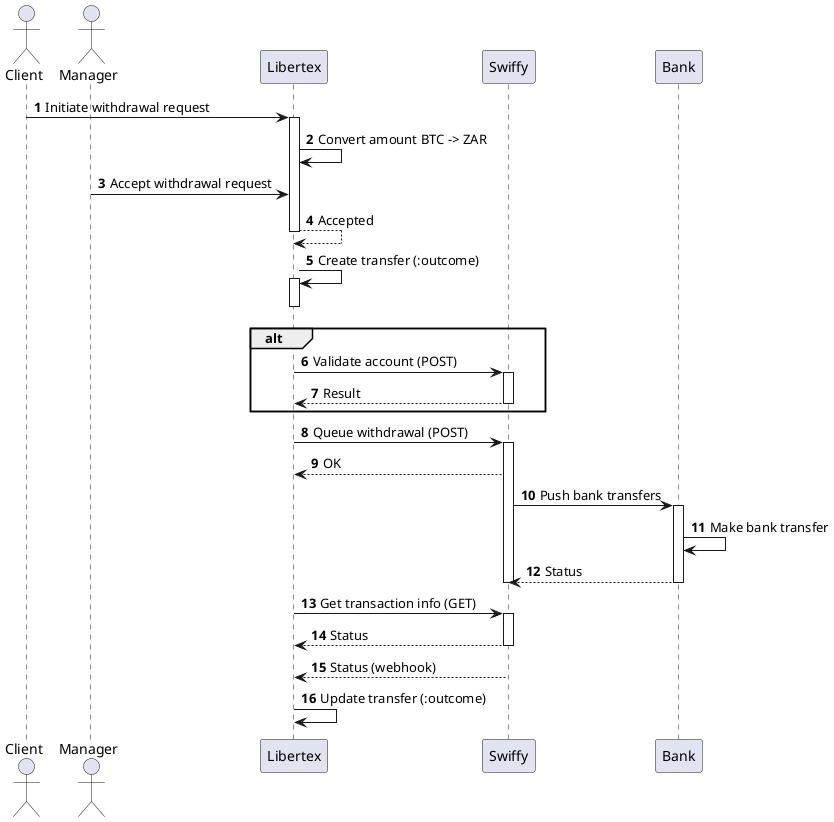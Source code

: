 
@startuml Swiffy

autonumber

actor Client
actor Manager
participant Libertex
participant Swiffy
participant Bank

Client -> Libertex ++: Initiate withdrawal request
Libertex -> Libertex : Convert amount BTC -> ZAR
Manager -> Libertex : Accept withdrawal request
Libertex --> Libertex --: Accepted

Libertex -> Libertex ++: Create transfer (:outcome)
deactivate Libertex

alt
Libertex -> Swiffy ++: Validate account (POST)
Swiffy --> Libertex --: Result
end

Libertex -> Swiffy ++: Queue withdrawal (POST)
Swiffy --> Libertex : OK

Swiffy -> Bank ++: Push bank transfers
Bank -> Bank : Make bank transfer
Bank --> Swiffy --: Status
deactivate Swiffy

Libertex -> Swiffy ++: Get transaction info (GET)
Swiffy --> Libertex --: Status

Swiffy --> Libertex : Status (webhook)

Libertex -> Libertex : Update transfer (:outcome)

@enduml
